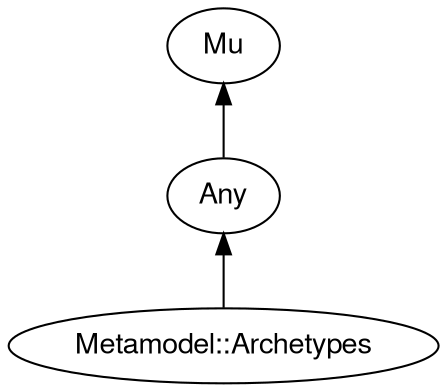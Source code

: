 digraph "raku-type-graph" {
    rankdir=BT;
    splines=polyline;
    overlap=false;

    graph [truecolor=true bgcolor="#FFFFFF"];
    // Types
    "Metamodel::Archetypes" [color="#000000", fontcolor="#000000", href="/type/Metamodel::Archetypes", fontname="FreeSans"];
    "Mu" [color="#000000", fontcolor="#000000", href="/type/Mu", fontname="FreeSans"];
    "Any" [color="#000000", fontcolor="#000000", href="/type/Any", fontname="FreeSans"];

    // Superclasses
    "Metamodel::Archetypes" -> "Any" [color="#000000"];
    "Any" -> "Mu" [color="#000000"];

    // Roles
}
